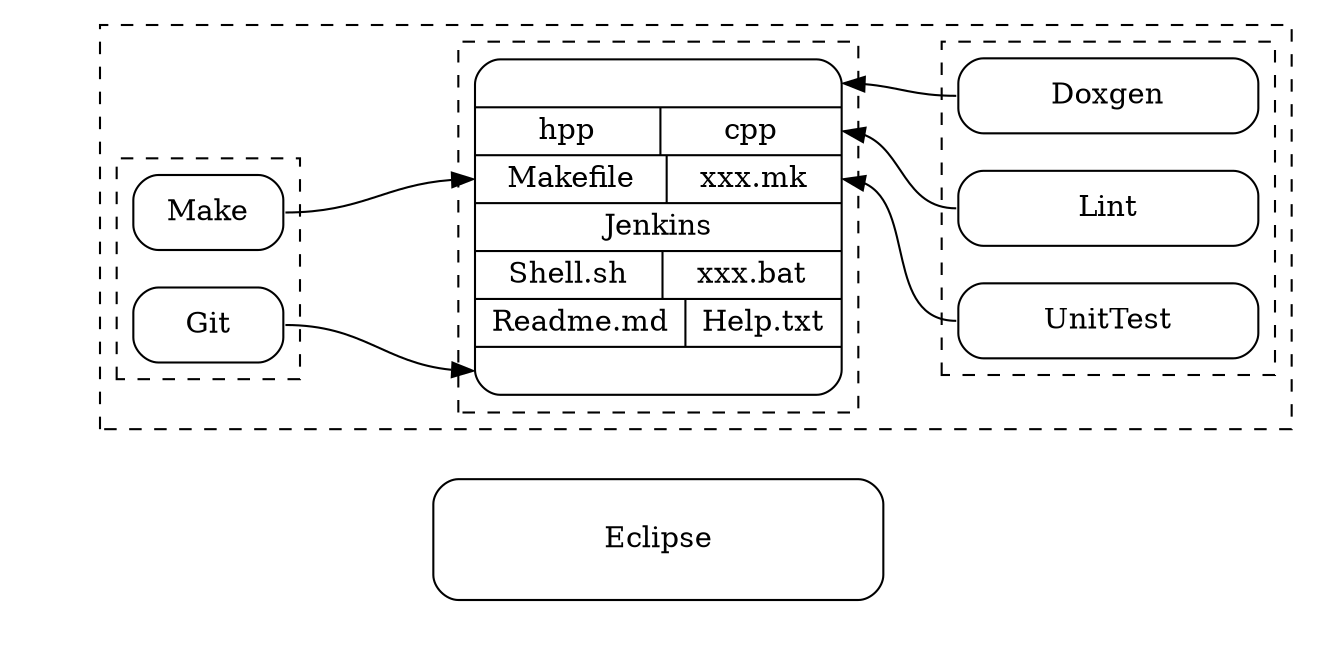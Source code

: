 digraph "development_environment" {
    rankdir=LR

    subgraph cluster_eclipse_paltform {
        style=invis
        subgraph cluster_eclipse {
            style=invis
            Eclipse [style=rounded, shape = box, height=0.8, width=3]
         } 
        subgraph cluster_A1 {
        style=invis
            A1 [style=invis, shape = box, height=0.5, width=2]
         } 
     }

    subgraph cluster_EGM {
        style=dashed
        subgraph cluster_DLU {
            style=dashed
            Doxgen   [style=rounded, shape = box , height=0.5, width=2]
            Lint     [style=rounded, shape = box , height=0.5, width=2]
            UnitTest [style=rounded, shape = box , height=0.5, width=2]
        }//DLU.

        subgraph cluster_make_git {
            style=dashed
            Git [style=rounded, shape = box , height=0.5, width=1]
            Make [style=rounded, shape = box , height=0.5, width=1]
        }//make_git.

        subgraph cluster_files {
            files [ shape=record, style=rounded
                label="<header>|
                {<headfile>  hpp         |<code> cpp           }|
                {<makefile>  Makefile    |<target_mk> xxx.mk   }|
                {<jenkins>   Jenkins                           }|
                {<linux_cmd> Shell.sh    |<window_cmd> xxx.bat }|
                {<readme>    Readme.md   |<help>     Help.txt  }|
                {<footer>}"]
        }//files.
    }//EGM.
    
    //---//invis
    //compound = true
    //Eclipse:n  -> files:footer       [lhead=cluster_EGM]
    Git:e        -> files:footer         []
    Make:e    -> files:makefile       []
    //
    files:header  -> Doxgen:w          [dir=back]
    files:code  -> Lint:w               [dir=back]
    files:target_mk  -> UnitTest:w         [dir=back]
    //files:window_cmd  -> UnitTest:w         [dir=back]
    //eclipse alien middle.
    A1:e        -> Eclipse:w            [style=invis]
}